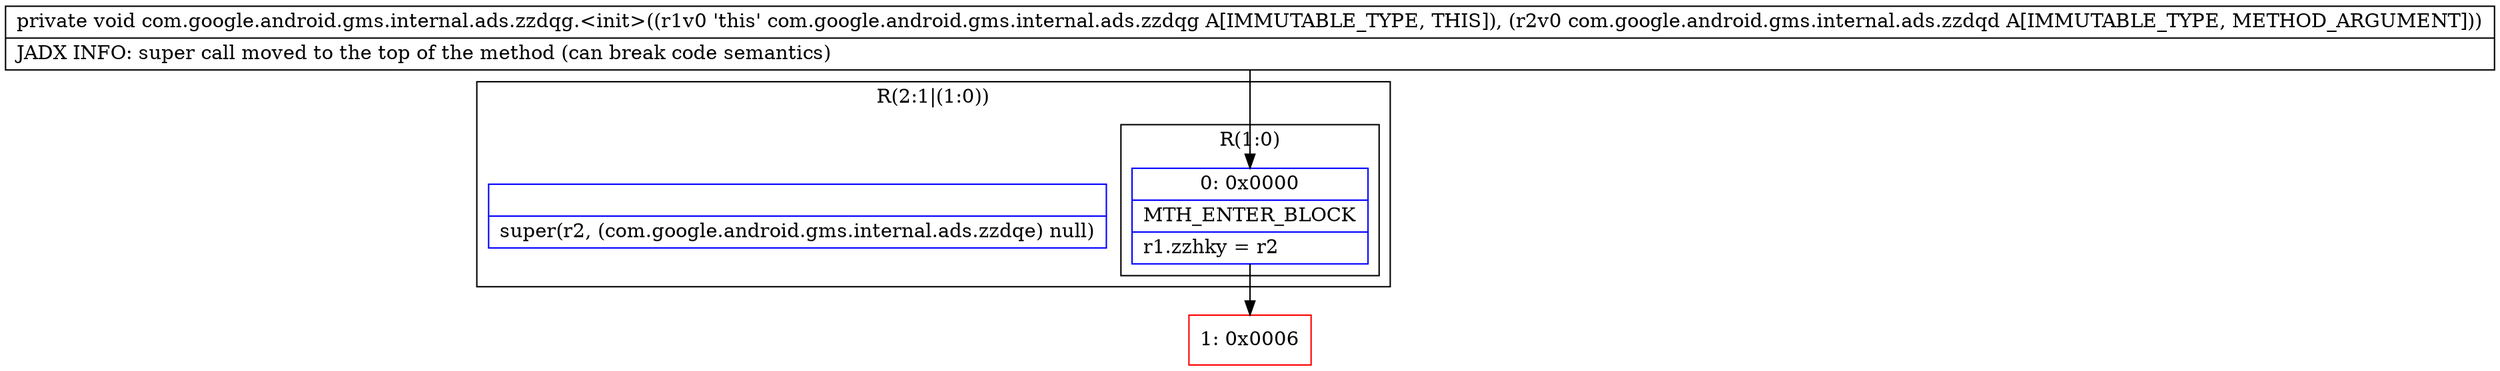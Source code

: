 digraph "CFG forcom.google.android.gms.internal.ads.zzdqg.\<init\>(Lcom\/google\/android\/gms\/internal\/ads\/zzdqd;)V" {
subgraph cluster_Region_1287888087 {
label = "R(2:1|(1:0))";
node [shape=record,color=blue];
Node_InsnContainer_177547443 [shape=record,label="{|super(r2, (com.google.android.gms.internal.ads.zzdqe) null)\l}"];
subgraph cluster_Region_254168757 {
label = "R(1:0)";
node [shape=record,color=blue];
Node_0 [shape=record,label="{0\:\ 0x0000|MTH_ENTER_BLOCK\l|r1.zzhky = r2\l}"];
}
}
Node_1 [shape=record,color=red,label="{1\:\ 0x0006}"];
MethodNode[shape=record,label="{private void com.google.android.gms.internal.ads.zzdqg.\<init\>((r1v0 'this' com.google.android.gms.internal.ads.zzdqg A[IMMUTABLE_TYPE, THIS]), (r2v0 com.google.android.gms.internal.ads.zzdqd A[IMMUTABLE_TYPE, METHOD_ARGUMENT]))  | JADX INFO: super call moved to the top of the method (can break code semantics)\l}"];
MethodNode -> Node_0;
Node_0 -> Node_1;
}

